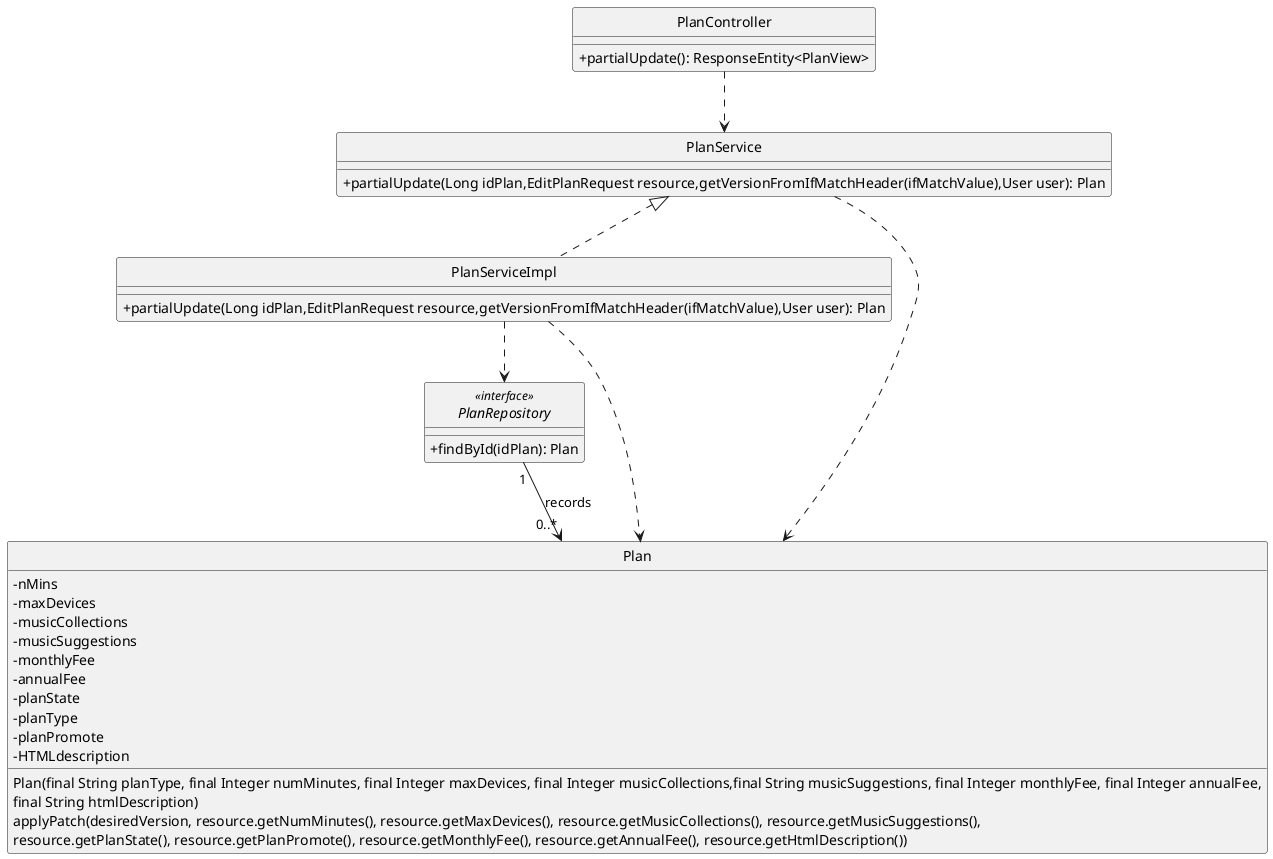 @startuml
'https://plantuml.com/class-diagram

hide circle
skinparam classAttributeIconSize 0



class PlanController {
 +partialUpdate(): ResponseEntity<PlanView>
}



class PlanService {
 +partialUpdate(Long idPlan,EditPlanRequest resource,getVersionFromIfMatchHeader(ifMatchValue),User user): Plan
}
class PlanServiceImpl{
 +partialUpdate(Long idPlan,EditPlanRequest resource,getVersionFromIfMatchHeader(ifMatchValue),User user): Plan

 }

interface PlanRepository <<interface>> {
  +findById(idPlan): Plan
}


class Plan {
    -nMins
    -maxDevices
    -musicCollections
    -musicSuggestions
    -monthlyFee
    -annualFee
    -planState
    -planType
    -planPromote
    -HTMLdescription
    Plan(final String planType, final Integer numMinutes, final Integer maxDevices, final Integer musicCollections,final String musicSuggestions, final Integer monthlyFee, final Integer annualFee,
                        final String htmlDescription)
    applyPatch(desiredVersion, resource.getNumMinutes(), resource.getMaxDevices(), resource.getMusicCollections(), resource.getMusicSuggestions(),
                    resource.getPlanState(), resource.getPlanPromote(), resource.getMonthlyFee(), resource.getAnnualFee(), resource.getHtmlDescription())
}


PlanRepository "1" --> "0..*" Plan:  records
PlanController ..> PlanService
PlanServiceImpl ..> PlanRepository

PlanServiceImpl ..> Plan
PlanService ..> Plan
PlanServiceImpl .up.|> PlanService

@enduml